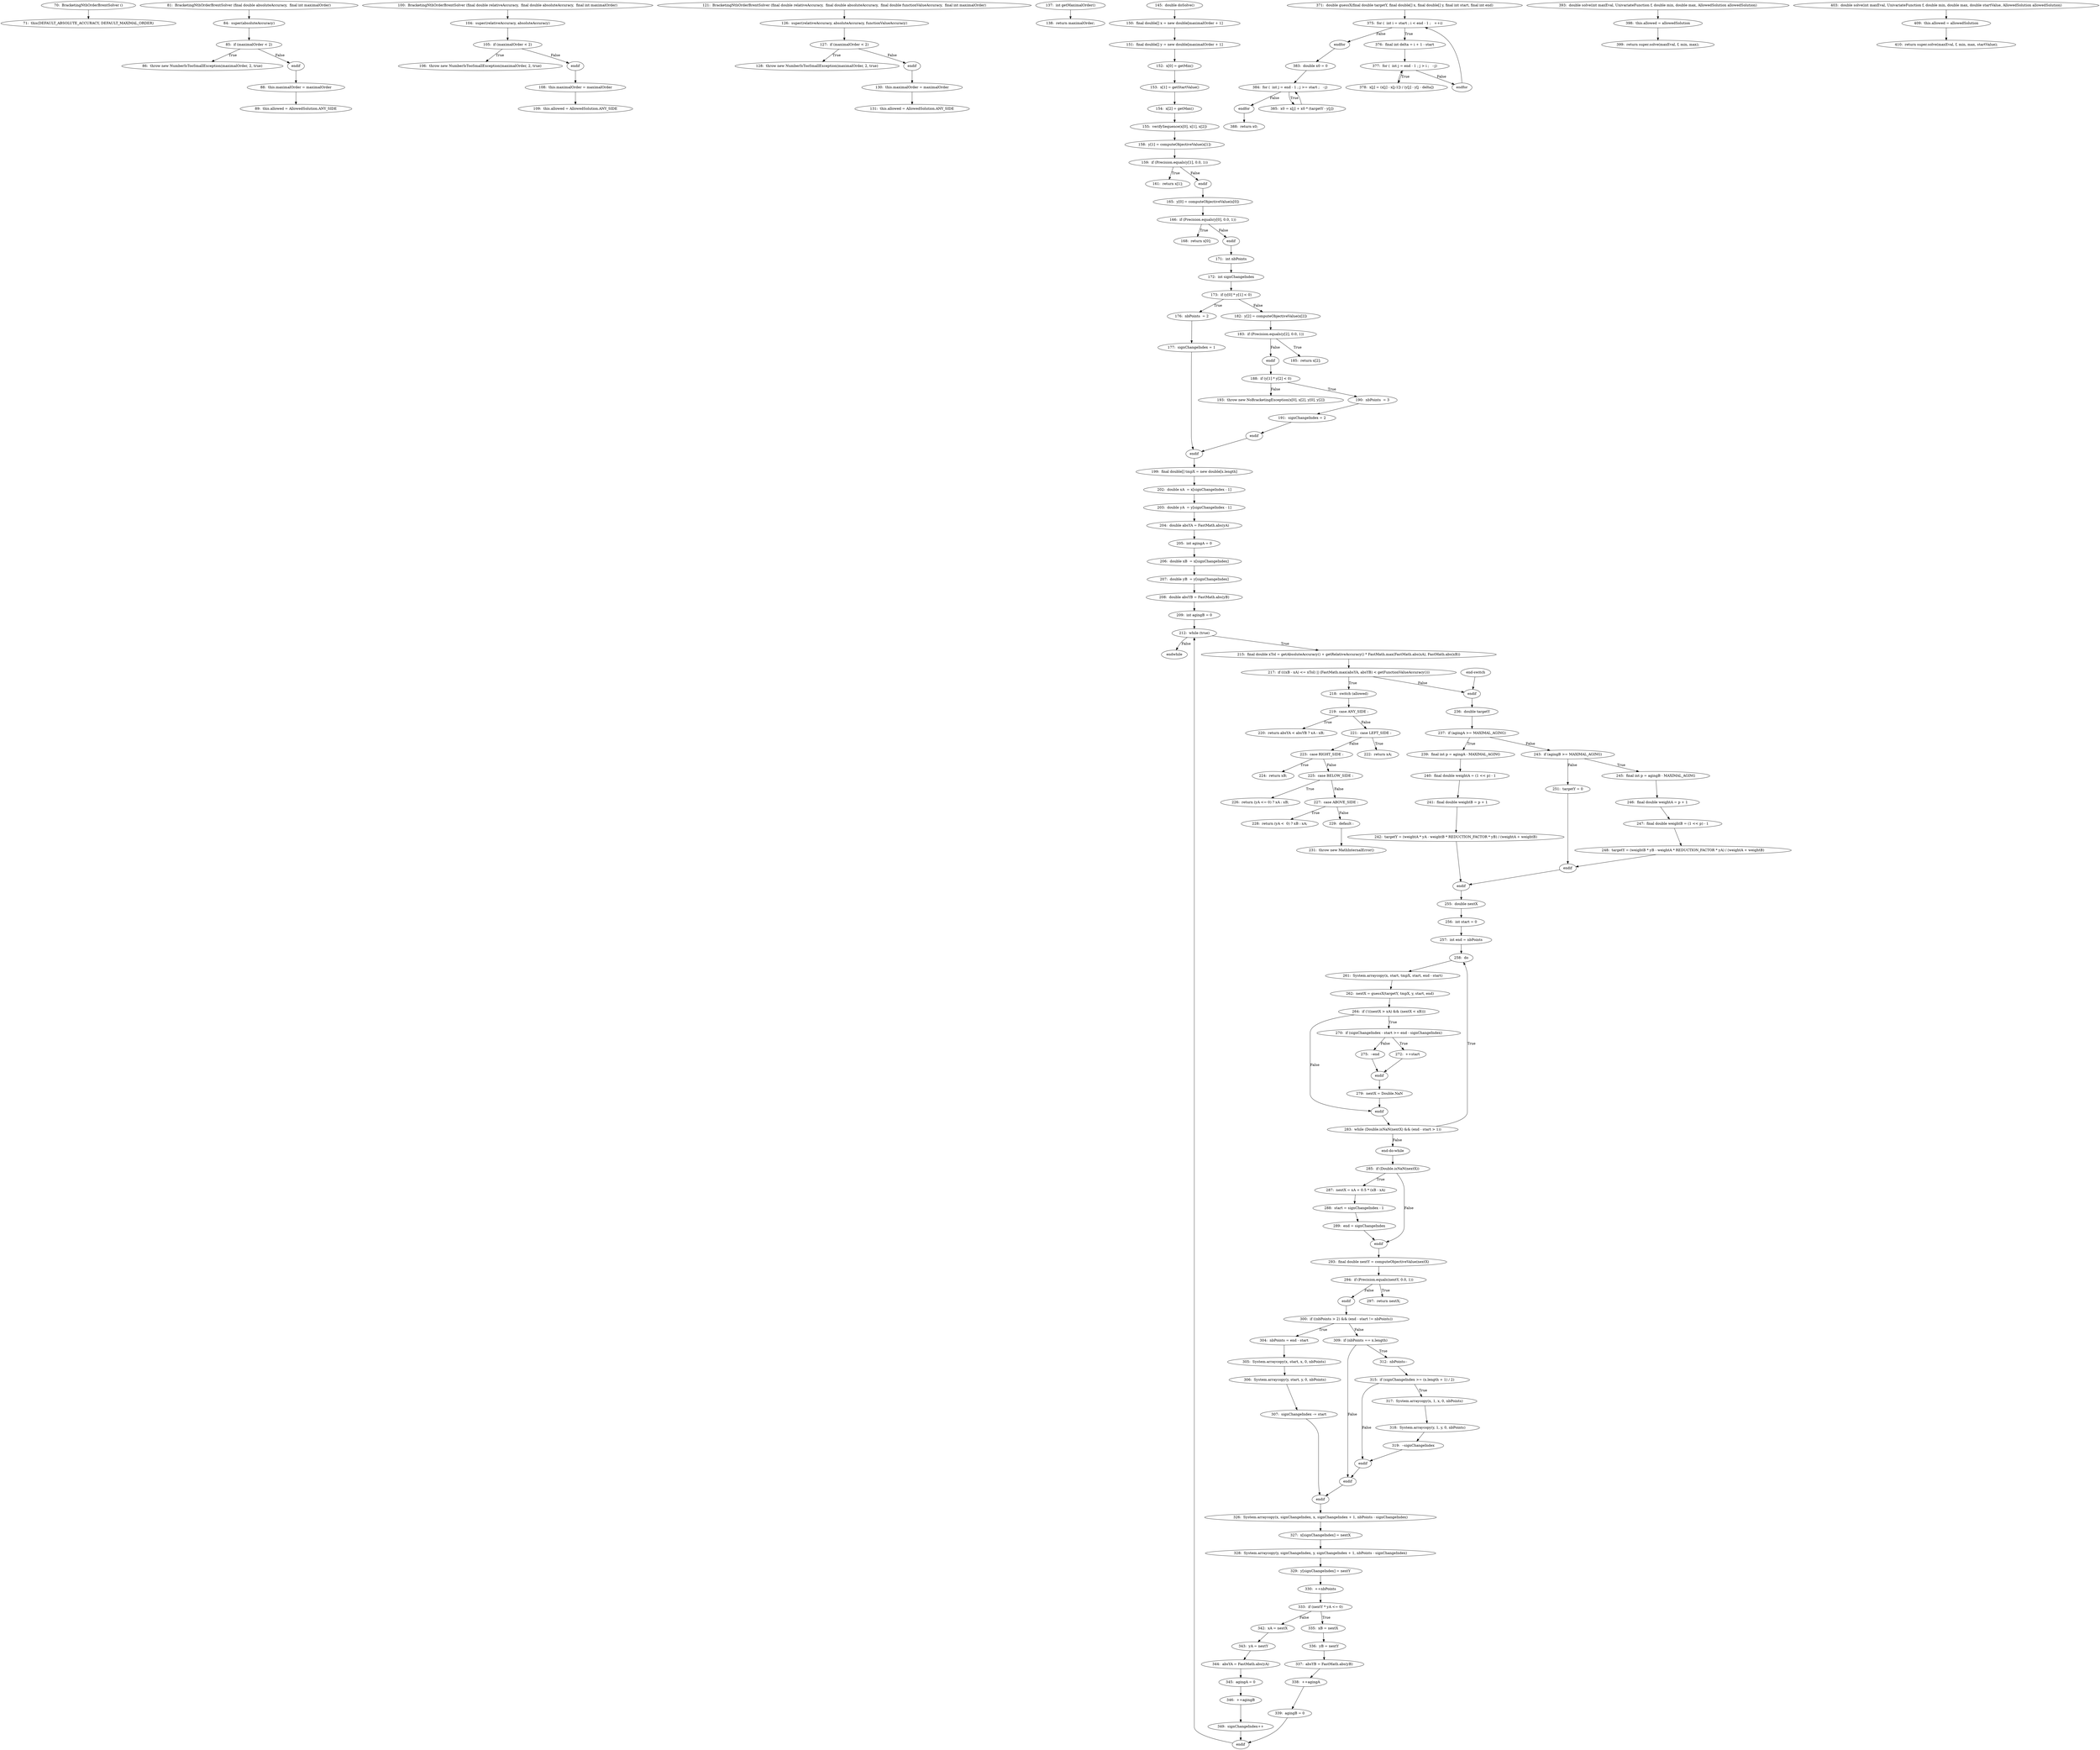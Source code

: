 digraph BracketingNthOrderBrentSolver_CFG {
  // graph-vertices
  v1  [label="70:  BracketingNthOrderBrentSolver ()"];
  v2  [label="71:  this(DEFAULT_ABSOLUTE_ACCURACY, DEFAULT_MAXIMAL_ORDER)"];
  v3  [label="81:  BracketingNthOrderBrentSolver (final double absoluteAccuracy,  final int maximalOrder)"];
  v4  [label="84:  super(absoluteAccuracy)"];
  v5  [label="85:  if (maximalOrder < 2)"];
  v6  [label="86:  throw new NumberIsTooSmallException(maximalOrder, 2, true)"];
  v7  [label="endif"];
  v8  [label="88:  this.maximalOrder = maximalOrder"];
  v9  [label="89:  this.allowed = AllowedSolution.ANY_SIDE"];
  v10  [label="100:  BracketingNthOrderBrentSolver (final double relativeAccuracy,  final double absoluteAccuracy,  final int maximalOrder)"];
  v11  [label="104:  super(relativeAccuracy, absoluteAccuracy)"];
  v12  [label="105:  if (maximalOrder < 2)"];
  v13  [label="106:  throw new NumberIsTooSmallException(maximalOrder, 2, true)"];
  v14  [label="endif"];
  v15  [label="108:  this.maximalOrder = maximalOrder"];
  v16  [label="109:  this.allowed = AllowedSolution.ANY_SIDE"];
  v17  [label="121:  BracketingNthOrderBrentSolver (final double relativeAccuracy,  final double absoluteAccuracy,  final double functionValueAccuracy,  final int maximalOrder)"];
  v18  [label="126:  super(relativeAccuracy, absoluteAccuracy, functionValueAccuracy)"];
  v19  [label="127:  if (maximalOrder < 2)"];
  v20  [label="128:  throw new NumberIsTooSmallException(maximalOrder, 2, true)"];
  v21  [label="endif"];
  v22  [label="130:  this.maximalOrder = maximalOrder"];
  v23  [label="131:  this.allowed = AllowedSolution.ANY_SIDE"];
  v24  [label="137:  int getMaximalOrder()"];
  v25  [label="138:  return maximalOrder;"];
  v26  [label="145:  double doSolve()"];
  v27  [label="150:  final double[] x = new double[maximalOrder + 1]"];
  v28  [label="151:  final double[] y = new double[maximalOrder + 1]"];
  v29  [label="152:  x[0] = getMin()"];
  v30  [label="153:  x[1] = getStartValue()"];
  v31  [label="154:  x[2] = getMax()"];
  v32  [label="155:  verifySequence(x[0], x[1], x[2])"];
  v33  [label="158:  y[1] = computeObjectiveValue(x[1])"];
  v34  [label="159:  if (Precision.equals(y[1], 0.0, 1))"];
  v35  [label="161:  return x[1];"];
  v36  [label="endif"];
  v37  [label="165:  y[0] = computeObjectiveValue(x[0])"];
  v38  [label="166:  if (Precision.equals(y[0], 0.0, 1))"];
  v39  [label="168:  return x[0];"];
  v40  [label="endif"];
  v41  [label="171:  int nbPoints"];
  v42  [label="172:  int signChangeIndex"];
  v43  [label="173:  if (y[0] * y[1] < 0)"];
  v44  [label="176:  nbPoints  = 2"];
  v45  [label="177:  signChangeIndex = 1"];
  v46  [label="endif"];
  v47  [label="182:  y[2] = computeObjectiveValue(x[2])"];
  v48  [label="183:  if (Precision.equals(y[2], 0.0, 1))"];
  v49  [label="185:  return x[2];"];
  v50  [label="endif"];
  v51  [label="188:  if (y[1] * y[2] < 0)"];
  v52  [label="190:  nbPoints  = 3"];
  v53  [label="191:  signChangeIndex = 2"];
  v54  [label="endif"];
  v55  [label="193:  throw new NoBracketingException(x[0], x[2], y[0], y[2])"];
  v56  [label="199:  final double[] tmpX = new double[x.length]"];
  v57  [label="202:  double xA  = x[signChangeIndex - 1]"];
  v58  [label="203:  double yA  = y[signChangeIndex - 1]"];
  v59  [label="204:  double absYA = FastMath.abs(yA)"];
  v60  [label="205:  int agingA = 0"];
  v61  [label="206:  double xB  = x[signChangeIndex]"];
  v62  [label="207:  double yB  = y[signChangeIndex]"];
  v63  [label="208:  double absYB = FastMath.abs(yB)"];
  v64  [label="209:  int agingB = 0"];
  v65  [label="212:  while (true)"];
  v66  [label="endwhile"];
  v67  [label="215:  final double xTol = getAbsoluteAccuracy() + getRelativeAccuracy() * FastMath.max(FastMath.abs(xA), FastMath.abs(xB))"];
  v68  [label="217:  if (((xB - xA) <= xTol) || (FastMath.max(absYA, absYB) < getFunctionValueAccuracy()))"];
  v69  [label="218:  switch (allowed)"];
  v70  [label="end-switch"];
  v71  [label="219:  case ANY_SIDE :"];
  v72  [label="220:  return absYA < absYB ? xA : xB;"];
  v73  [label="221:  case LEFT_SIDE :"];
  v74  [label="222:  return xA;"];
  v75  [label="223:  case RIGHT_SIDE :"];
  v76  [label="224:  return xB;"];
  v77  [label="225:  case BELOW_SIDE :"];
  v78  [label="226:  return (yA <= 0) ? xA : xB;"];
  v79  [label="227:  case ABOVE_SIDE :"];
  v80  [label="228:  return (yA <  0) ? xB : xA;"];
  v81  [label="229:  default :"];
  v82  [label="231:  throw new MathInternalError()"];
  v83  [label="endif"];
  v84  [label="236:  double targetY"];
  v85  [label="237:  if (agingA >= MAXIMAL_AGING)"];
  v86  [label="239:  final int p = agingA - MAXIMAL_AGING"];
  v87  [label="240:  final double weightA = (1 << p) - 1"];
  v88  [label="241:  final double weightB = p + 1"];
  v89  [label="242:  targetY = (weightA * yA - weightB * REDUCTION_FACTOR * yB) / (weightA + weightB)"];
  v90  [label="endif"];
  v91  [label="243:  if (agingB >= MAXIMAL_AGING)"];
  v92  [label="245:  final int p = agingB - MAXIMAL_AGING"];
  v93  [label="246:  final double weightA = p + 1"];
  v94  [label="247:  final double weightB = (1 << p) - 1"];
  v95  [label="248:  targetY = (weightB * yB - weightA * REDUCTION_FACTOR * yA) / (weightA + weightB)"];
  v96  [label="endif"];
  v97  [label="251:  targetY = 0"];
  v98  [label="255:  double nextX"];
  v99  [label="256:  int start = 0"];
  v100  [label="257:  int end = nbPoints"];
  v101  [label="258:  do"];
  v102  [label="283:  while (Double.isNaN(nextX) && (end - start > 1))"];
  v103  [label="end-do-while"];
  v104  [label="261:  System.arraycopy(x, start, tmpX, start, end - start)"];
  v105  [label="262:  nextX = guessX(targetY, tmpX, y, start, end)"];
  v106  [label="264:  if (!((nextX > xA) && (nextX < xB)))"];
  v107  [label="270:  if (signChangeIndex - start >= end - signChangeIndex)"];
  v108  [label="272:  ++start"];
  v109  [label="endif"];
  v110  [label="275:  --end"];
  v111  [label="279:  nextX = Double.NaN"];
  v112  [label="endif"];
  v113  [label="285:  if (Double.isNaN(nextX))"];
  v114  [label="287:  nextX = xA + 0.5 * (xB - xA)"];
  v115  [label="288:  start = signChangeIndex - 1"];
  v116  [label="289:  end = signChangeIndex"];
  v117  [label="endif"];
  v118  [label="293:  final double nextY = computeObjectiveValue(nextX)"];
  v119  [label="294:  if (Precision.equals(nextY, 0.0, 1))"];
  v120  [label="297:  return nextX;"];
  v121  [label="endif"];
  v122  [label="300:  if ((nbPoints > 2) && (end - start != nbPoints))"];
  v123  [label="304:  nbPoints = end - start"];
  v124  [label="305:  System.arraycopy(x, start, x, 0, nbPoints)"];
  v125  [label="306:  System.arraycopy(y, start, y, 0, nbPoints)"];
  v126  [label="307:  signChangeIndex -= start"];
  v127  [label="endif"];
  v128  [label="309:  if (nbPoints == x.length)"];
  v129  [label="312:  nbPoints--"];
  v130  [label="315:  if (signChangeIndex >= (x.length + 1) / 2)"];
  v131  [label="317:  System.arraycopy(x, 1, x, 0, nbPoints)"];
  v132  [label="318:  System.arraycopy(y, 1, y, 0, nbPoints)"];
  v133  [label="319:  --signChangeIndex"];
  v134  [label="endif"];
  v135  [label="endif"];
  v136  [label="326:  System.arraycopy(x, signChangeIndex, x, signChangeIndex + 1, nbPoints - signChangeIndex)"];
  v137  [label="327:  x[signChangeIndex] = nextX"];
  v138  [label="328:  System.arraycopy(y, signChangeIndex, y, signChangeIndex + 1, nbPoints - signChangeIndex)"];
  v139  [label="329:  y[signChangeIndex] = nextY"];
  v140  [label="330:  ++nbPoints"];
  v141  [label="333:  if (nextY * yA <= 0)"];
  v142  [label="335:  xB = nextX"];
  v143  [label="336:  yB = nextY"];
  v144  [label="337:  absYB = FastMath.abs(yB)"];
  v145  [label="338:  ++agingA"];
  v146  [label="339:  agingB = 0"];
  v147  [label="endif"];
  v148  [label="342:  xA = nextX"];
  v149  [label="343:  yA = nextY"];
  v150  [label="344:  absYA = FastMath.abs(yA)"];
  v151  [label="345:  agingA = 0"];
  v152  [label="346:  ++agingB"];
  v153  [label="349:  signChangeIndex++"];
  v154  [label="371:  double guessX(final double targetY, final double[] x, final double[] y, final int start, final int end)"];
  v155  [label="375:  for (  int i = start ; i < end - 1 ;   ++i)"];
  v158  [label="endfor"];
  v159  [label="376:  final int delta = i + 1 - start"];
  v160  [label="377:  for (  int j = end - 1 ; j > i ;   --j)"];
  v163  [label="endfor"];
  v164  [label="378:  x[j] = (x[j] - x[j-1]) / (y[j] - y[j - delta])"];
  v165  [label="383:  double x0 = 0"];
  v166  [label="384:  for (  int j = end - 1 ; j >= start ;   --j)"];
  v169  [label="endfor"];
  v170  [label="385:  x0 = x[j] + x0 * (targetY - y[j])"];
  v171  [label="388:  return x0;"];
  v172  [label="393:  double solve(int maxEval, UnivariateFunction f, double min, double max, AllowedSolution allowedSolution)"];
  v173  [label="398:  this.allowed = allowedSolution"];
  v174  [label="399:  return super.solve(maxEval, f, min, max);"];
  v175  [label="403:  double solve(int maxEval, UnivariateFunction f, double min, double max, double startValue, AllowedSolution allowedSolution)"];
  v176  [label="409:  this.allowed = allowedSolution"];
  v177  [label="410:  return super.solve(maxEval, f, min, max, startValue);"];
  // graph-edges
  v1 -> v2;
  v3 -> v4;
  v4 -> v5;
  v5 -> v6  [label="True"];
  v5 -> v7  [label="False"];
  v7 -> v8;
  v8 -> v9;
  v10 -> v11;
  v11 -> v12;
  v12 -> v13  [label="True"];
  v12 -> v14  [label="False"];
  v14 -> v15;
  v15 -> v16;
  v17 -> v18;
  v18 -> v19;
  v19 -> v20  [label="True"];
  v19 -> v21  [label="False"];
  v21 -> v22;
  v22 -> v23;
  v24 -> v25;
  v26 -> v27;
  v27 -> v28;
  v28 -> v29;
  v29 -> v30;
  v30 -> v31;
  v31 -> v32;
  v32 -> v33;
  v33 -> v34;
  v34 -> v35  [label="True"];
  v34 -> v36  [label="False"];
  v36 -> v37;
  v37 -> v38;
  v38 -> v39  [label="True"];
  v38 -> v40  [label="False"];
  v40 -> v41;
  v41 -> v42;
  v42 -> v43;
  v43 -> v44  [label="True"];
  v44 -> v45;
  v45 -> v46;
  v43 -> v47  [label="False"];
  v47 -> v48;
  v48 -> v49  [label="True"];
  v48 -> v50  [label="False"];
  v50 -> v51;
  v51 -> v52  [label="True"];
  v52 -> v53;
  v53 -> v54;
  v51 -> v55  [label="False"];
  v54 -> v46;
  v46 -> v56;
  v56 -> v57;
  v57 -> v58;
  v58 -> v59;
  v59 -> v60;
  v60 -> v61;
  v61 -> v62;
  v62 -> v63;
  v63 -> v64;
  v64 -> v65;
  v65 -> v66  [label="False"];
  v65 -> v67  [label="True"];
  v67 -> v68;
  v68 -> v69  [label="True"];
  v69 -> v71;
  v71 -> v72  [label="True"];
  v71 -> v73  [label="False"];
  v73 -> v74  [label="True"];
  v73 -> v75  [label="False"];
  v75 -> v76  [label="True"];
  v75 -> v77  [label="False"];
  v77 -> v78  [label="True"];
  v77 -> v79  [label="False"];
  v79 -> v80  [label="True"];
  v79 -> v81  [label="False"];
  v81 -> v82;
  v70 -> v83;
  v68 -> v83  [label="False"];
  v83 -> v84;
  v84 -> v85;
  v85 -> v86  [label="True"];
  v86 -> v87;
  v87 -> v88;
  v88 -> v89;
  v89 -> v90;
  v85 -> v91  [label="False"];
  v91 -> v92  [label="True"];
  v92 -> v93;
  v93 -> v94;
  v94 -> v95;
  v95 -> v96;
  v91 -> v97  [label="False"];
  v97 -> v96;
  v96 -> v90;
  v90 -> v98;
  v98 -> v99;
  v99 -> v100;
  v100 -> v101;
  v101 -> v104;
  v104 -> v105;
  v105 -> v106;
  v106 -> v107  [label="True"];
  v107 -> v108  [label="True"];
  v108 -> v109;
  v107 -> v110  [label="False"];
  v110 -> v109;
  v109 -> v111;
  v111 -> v112;
  v106 -> v112  [label="False"];
  v112 -> v102;
  v102 -> v101  [label="True"];
  v102 -> v103  [label="False"];
  v103 -> v113;
  v113 -> v114  [label="True"];
  v114 -> v115;
  v115 -> v116;
  v116 -> v117;
  v113 -> v117  [label="False"];
  v117 -> v118;
  v118 -> v119;
  v119 -> v120  [label="True"];
  v119 -> v121  [label="False"];
  v121 -> v122;
  v122 -> v123  [label="True"];
  v123 -> v124;
  v124 -> v125;
  v125 -> v126;
  v126 -> v127;
  v122 -> v128  [label="False"];
  v128 -> v129  [label="True"];
  v129 -> v130;
  v130 -> v131  [label="True"];
  v131 -> v132;
  v132 -> v133;
  v133 -> v134;
  v130 -> v134  [label="False"];
  v134 -> v135;
  v128 -> v135  [label="False"];
  v135 -> v127;
  v127 -> v136;
  v136 -> v137;
  v137 -> v138;
  v138 -> v139;
  v139 -> v140;
  v140 -> v141;
  v141 -> v142  [label="True"];
  v142 -> v143;
  v143 -> v144;
  v144 -> v145;
  v145 -> v146;
  v146 -> v147;
  v141 -> v148  [label="False"];
  v148 -> v149;
  v149 -> v150;
  v150 -> v151;
  v151 -> v152;
  v152 -> v153;
  v153 -> v147;
  v147 -> v65;
  v154 -> v155;
  v155 -> v158  [label="False"];
  v155 -> v159  [label="True"];
  v159 -> v160;
  v160 -> v163  [label="False"];
  v160 -> v164  [label="True"];
  v164 -> v160;
  v163 -> v155;
  v158 -> v165;
  v165 -> v166;
  v166 -> v169  [label="False"];
  v166 -> v170  [label="True"];
  v170 -> v166;
  v169 -> v171;
  v172 -> v173;
  v173 -> v174;
  v175 -> v176;
  v176 -> v177;
  // end-of-graph
}
